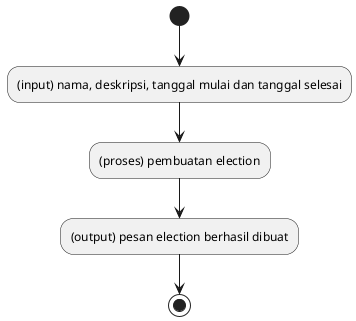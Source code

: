 @startuml "Create Election by EA"

(*) --> "(input) nama, deskripsi, tanggal mulai dan tanggal selesai"
"(input) nama, deskripsi, tanggal mulai dan tanggal selesai" --> "(proses) pembuatan election"
"(proses) pembuatan election" --> "(output) pesan election berhasil dibuat"
"(output) pesan election berhasil dibuat" --> (*)

@enduml